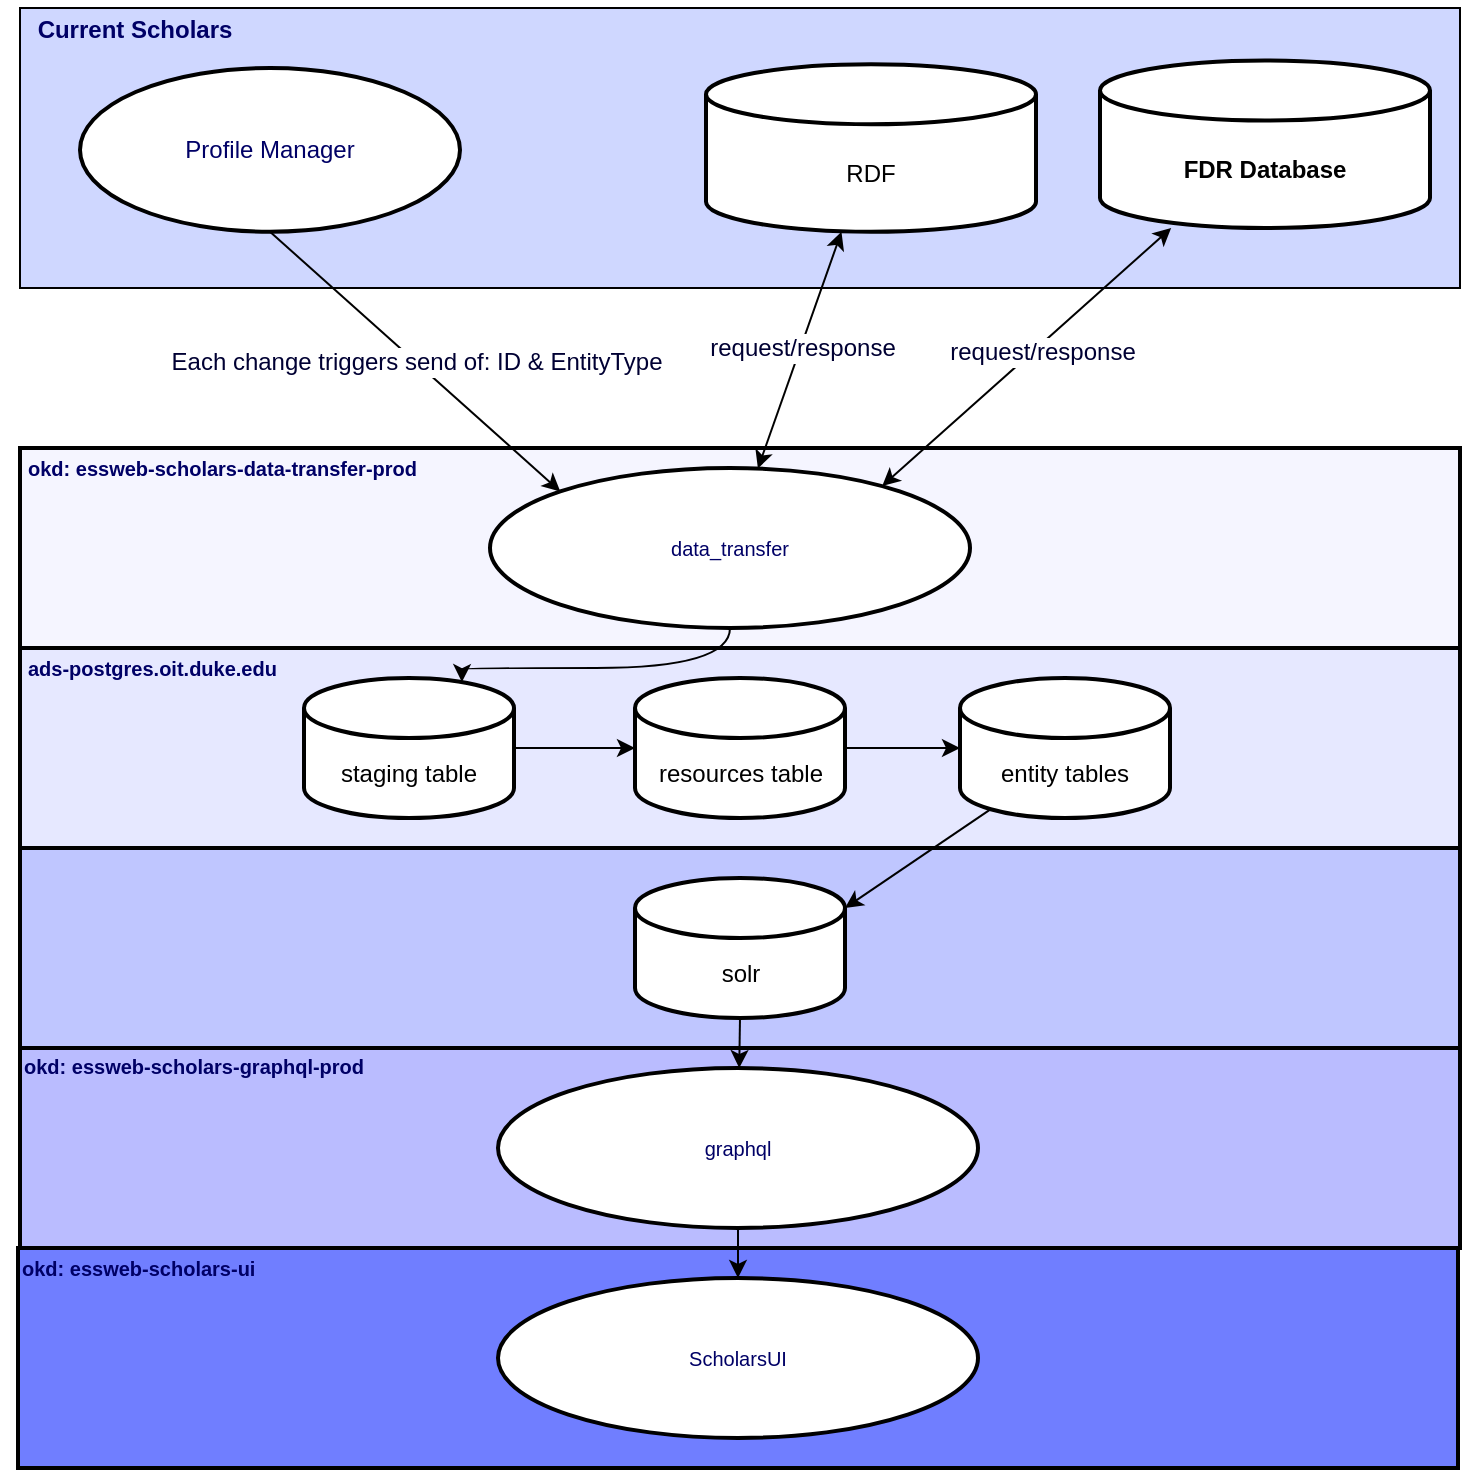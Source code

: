 <mxfile version="17.1.0" type="github">
  <diagram id="_bXTvB_eD-3HRddHqAqS" name="Page-1">
    <mxGraphModel dx="1628" dy="1767" grid="1" gridSize="10" guides="1" tooltips="1" connect="1" arrows="1" fold="1" page="1" pageScale="1" pageWidth="850" pageHeight="1100" math="0" shadow="0">
      <root>
        <mxCell id="0" />
        <mxCell id="1" parent="0" />
        <mxCell id="zIdspVR7MPh4aW7Ltfgc-5" value="" style="whiteSpace=wrap;html=1;rounded=0;labelBackgroundColor=none;labelBorderColor=none;fontFamily=Helvetica;fontSize=10;fontColor=#000066;strokeWidth=2;fillColor=#F5F5FF;" vertex="1" parent="1">
          <mxGeometry y="220" width="720" height="100" as="geometry" />
        </mxCell>
        <mxCell id="zIdspVR7MPh4aW7Ltfgc-7" value="&lt;div&gt;data_transfer&lt;/div&gt;" style="ellipse;whiteSpace=wrap;html=1;rounded=0;labelBackgroundColor=#FFFFFF;labelBorderColor=none;fontFamily=Helvetica;fontSize=10;fontColor=#000066;strokeWidth=2;fillColor=#FFFFFF;" vertex="1" parent="1">
          <mxGeometry x="235" y="230" width="240" height="80" as="geometry" />
        </mxCell>
        <mxCell id="zIdspVR7MPh4aW7Ltfgc-9" value="" style="whiteSpace=wrap;html=1;rounded=0;labelBackgroundColor=none;labelBorderColor=none;fontFamily=Helvetica;fontSize=10;fontColor=#000066;strokeWidth=2;fillColor=#E6E8FF;" vertex="1" parent="1">
          <mxGeometry y="320" width="720" height="100" as="geometry" />
        </mxCell>
        <mxCell id="zIdspVR7MPh4aW7Ltfgc-10" value="" style="whiteSpace=wrap;html=1;rounded=0;labelBackgroundColor=none;labelBorderColor=none;fontFamily=Helvetica;fontSize=10;fontColor=#000066;strokeWidth=2;fillColor=#BFC6FF;" vertex="1" parent="1">
          <mxGeometry y="420" width="720" height="100" as="geometry" />
        </mxCell>
        <mxCell id="zIdspVR7MPh4aW7Ltfgc-11" value="" style="whiteSpace=wrap;html=1;rounded=0;labelBackgroundColor=none;labelBorderColor=none;fontFamily=Helvetica;fontSize=10;fontColor=#000066;strokeWidth=2;fillColor=#BABCFF;" vertex="1" parent="1">
          <mxGeometry y="520" width="720" height="100" as="geometry" />
        </mxCell>
        <mxCell id="zIdspVR7MPh4aW7Ltfgc-13" value="" style="rounded=0;whiteSpace=wrap;html=1;fillColor=#CFD7FF;" vertex="1" parent="1">
          <mxGeometry width="720" height="140" as="geometry" />
        </mxCell>
        <mxCell id="zIdspVR7MPh4aW7Ltfgc-14" value="&lt;b&gt;FDR Database&lt;/b&gt;" style="shape=cylinder3;whiteSpace=wrap;html=1;boundedLbl=1;backgroundOutline=1;size=15;strokeWidth=2;" vertex="1" parent="1">
          <mxGeometry x="540" y="26.25" width="165" height="83.75" as="geometry" />
        </mxCell>
        <mxCell id="zIdspVR7MPh4aW7Ltfgc-22" value="okd: essweb-scholars-data-transfer-prod" style="text;html=1;align=left;verticalAlign=middle;resizable=0;points=[];autosize=1;strokeColor=none;fillColor=none;fontSize=10;fontStyle=1;fontColor=#000066;" vertex="1" parent="1">
          <mxGeometry x="2" y="220" width="210" height="20" as="geometry" />
        </mxCell>
        <mxCell id="zIdspVR7MPh4aW7Ltfgc-23" value="&lt;div align=&quot;left&quot;&gt;ads-postgres.oit.duke.edu&lt;/div&gt;" style="text;html=1;align=left;verticalAlign=middle;resizable=0;points=[];autosize=1;strokeColor=none;fillColor=none;fontSize=10;fontStyle=1;fontColor=#000066;" vertex="1" parent="1">
          <mxGeometry x="2" y="320" width="140" height="20" as="geometry" />
        </mxCell>
        <mxCell id="zIdspVR7MPh4aW7Ltfgc-24" value="staging table" style="shape=cylinder3;whiteSpace=wrap;html=1;boundedLbl=1;backgroundOutline=1;size=15;strokeWidth=2;" vertex="1" parent="1">
          <mxGeometry x="142" y="335" width="105" height="70" as="geometry" />
        </mxCell>
        <mxCell id="zIdspVR7MPh4aW7Ltfgc-25" value="&lt;div&gt;resources table&lt;/div&gt;" style="shape=cylinder3;whiteSpace=wrap;html=1;boundedLbl=1;backgroundOutline=1;size=15;strokeWidth=2;" vertex="1" parent="1">
          <mxGeometry x="307.5" y="335" width="105" height="70" as="geometry" />
        </mxCell>
        <mxCell id="zIdspVR7MPh4aW7Ltfgc-26" value="entity tables" style="shape=cylinder3;whiteSpace=wrap;html=1;boundedLbl=1;backgroundOutline=1;size=15;strokeWidth=2;" vertex="1" parent="1">
          <mxGeometry x="470" y="335" width="105" height="70" as="geometry" />
        </mxCell>
        <mxCell id="zIdspVR7MPh4aW7Ltfgc-27" value="" style="whiteSpace=wrap;html=1;rounded=0;labelBackgroundColor=none;labelBorderColor=none;fontFamily=Helvetica;fontSize=10;fontColor=#000066;strokeWidth=2;fillColor=#707EFF;" vertex="1" parent="1">
          <mxGeometry x="-1" y="620" width="720" height="110" as="geometry" />
        </mxCell>
        <mxCell id="zIdspVR7MPh4aW7Ltfgc-28" value="ScholarsUI" style="ellipse;whiteSpace=wrap;html=1;rounded=0;labelBackgroundColor=none;labelBorderColor=none;fontFamily=Helvetica;fontSize=10;fontColor=#000066;strokeWidth=2;fillColor=#FFFFFF;" vertex="1" parent="1">
          <mxGeometry x="239" y="635" width="240" height="80" as="geometry" />
        </mxCell>
        <mxCell id="zIdspVR7MPh4aW7Ltfgc-29" value="okd: essweb-scholars-ui" style="text;html=1;align=left;verticalAlign=middle;resizable=0;points=[];autosize=1;strokeColor=none;fillColor=none;fontSize=10;fontStyle=1;fontColor=#000066;" vertex="1" parent="1">
          <mxGeometry x="-1" y="620" width="130" height="20" as="geometry" />
        </mxCell>
        <mxCell id="zIdspVR7MPh4aW7Ltfgc-33" style="edgeStyle=orthogonalEdgeStyle;curved=1;rounded=0;orthogonalLoop=1;jettySize=auto;html=1;fontFamily=Helvetica;fontSize=10;fontColor=#000066;entryX=0.752;entryY=0.029;entryDx=0;entryDy=0;entryPerimeter=0;" edge="1" parent="1" source="zIdspVR7MPh4aW7Ltfgc-7" target="zIdspVR7MPh4aW7Ltfgc-24">
          <mxGeometry relative="1" as="geometry" />
        </mxCell>
        <mxCell id="zIdspVR7MPh4aW7Ltfgc-34" value="" style="endArrow=classic;html=1;rounded=0;fontFamily=Helvetica;fontSize=10;fontColor=#000066;curved=1;exitX=1;exitY=0.5;exitDx=0;exitDy=0;exitPerimeter=0;" edge="1" parent="1" source="zIdspVR7MPh4aW7Ltfgc-24" target="zIdspVR7MPh4aW7Ltfgc-25">
          <mxGeometry width="50" height="50" relative="1" as="geometry">
            <mxPoint x="330" y="260" as="sourcePoint" />
            <mxPoint x="380" y="210" as="targetPoint" />
          </mxGeometry>
        </mxCell>
        <mxCell id="zIdspVR7MPh4aW7Ltfgc-36" value="" style="endArrow=classic;html=1;rounded=0;fontFamily=Helvetica;fontSize=10;fontColor=#000066;curved=1;exitX=1;exitY=0.5;exitDx=0;exitDy=0;exitPerimeter=0;entryX=0;entryY=0.5;entryDx=0;entryDy=0;entryPerimeter=0;" edge="1" parent="1" source="zIdspVR7MPh4aW7Ltfgc-25" target="zIdspVR7MPh4aW7Ltfgc-26">
          <mxGeometry width="50" height="50" relative="1" as="geometry">
            <mxPoint x="330" y="260" as="sourcePoint" />
            <mxPoint x="380" y="210" as="targetPoint" />
          </mxGeometry>
        </mxCell>
        <mxCell id="zIdspVR7MPh4aW7Ltfgc-37" value="" style="endArrow=classic;html=1;rounded=0;fontFamily=Helvetica;fontSize=10;fontColor=#000066;curved=1;exitX=0.145;exitY=1;exitDx=0;exitDy=-4.35;exitPerimeter=0;entryX=1;entryY=0;entryDx=0;entryDy=15;entryPerimeter=0;" edge="1" parent="1" source="zIdspVR7MPh4aW7Ltfgc-26" target="zIdspVR7MPh4aW7Ltfgc-38">
          <mxGeometry width="50" height="50" relative="1" as="geometry">
            <mxPoint x="330" y="260" as="sourcePoint" />
            <mxPoint x="380" y="210" as="targetPoint" />
          </mxGeometry>
        </mxCell>
        <mxCell id="zIdspVR7MPh4aW7Ltfgc-38" value="solr" style="shape=cylinder3;whiteSpace=wrap;html=1;boundedLbl=1;backgroundOutline=1;size=15;strokeWidth=2;" vertex="1" parent="1">
          <mxGeometry x="307.5" y="435" width="105" height="70" as="geometry" />
        </mxCell>
        <mxCell id="zIdspVR7MPh4aW7Ltfgc-39" value="okd: essweb-scholars-graphql-prod" style="text;html=1;align=left;verticalAlign=middle;resizable=0;points=[];autosize=1;strokeColor=none;fillColor=none;fontSize=10;fontStyle=1;fontColor=#000066;" vertex="1" parent="1">
          <mxGeometry y="519" width="190" height="20" as="geometry" />
        </mxCell>
        <mxCell id="zIdspVR7MPh4aW7Ltfgc-40" value="&lt;font style=&quot;font-size: 12px&quot;&gt;&lt;b&gt;Current Scholars&lt;/b&gt;&lt;/font&gt;" style="text;html=1;strokeColor=none;fillColor=none;align=center;verticalAlign=middle;whiteSpace=wrap;rounded=0;labelBackgroundColor=none;labelBorderColor=none;fontFamily=Helvetica;fontSize=10;fontColor=#000066;" vertex="1" parent="1">
          <mxGeometry x="-10" y="-3.75" width="135" height="30" as="geometry" />
        </mxCell>
        <mxCell id="zIdspVR7MPh4aW7Ltfgc-41" value="graphql" style="ellipse;whiteSpace=wrap;html=1;rounded=0;labelBackgroundColor=none;labelBorderColor=none;fontFamily=Helvetica;fontSize=10;fontColor=#000066;strokeWidth=2;fillColor=#FFFFFF;" vertex="1" parent="1">
          <mxGeometry x="239" y="530" width="240" height="80" as="geometry" />
        </mxCell>
        <mxCell id="zIdspVR7MPh4aW7Ltfgc-44" value="" style="endArrow=classic;html=1;rounded=0;fontFamily=Helvetica;fontSize=12;fontColor=#000066;curved=1;exitX=0.5;exitY=1;exitDx=0;exitDy=0;" edge="1" parent="1" source="zIdspVR7MPh4aW7Ltfgc-41" target="zIdspVR7MPh4aW7Ltfgc-28">
          <mxGeometry width="50" height="50" relative="1" as="geometry">
            <mxPoint x="330" y="480" as="sourcePoint" />
            <mxPoint x="380" y="430" as="targetPoint" />
          </mxGeometry>
        </mxCell>
        <mxCell id="zIdspVR7MPh4aW7Ltfgc-45" value="Profile Manager" style="ellipse;whiteSpace=wrap;html=1;rounded=0;labelBackgroundColor=none;labelBorderColor=none;fontFamily=Helvetica;fontSize=12;fontColor=#000066;strokeWidth=2;fillColor=#FFFFFF;" vertex="1" parent="1">
          <mxGeometry x="30" y="30.01" width="190" height="81.87" as="geometry" />
        </mxCell>
        <mxCell id="zIdspVR7MPh4aW7Ltfgc-46" value="RDF" style="shape=cylinder3;whiteSpace=wrap;html=1;boundedLbl=1;backgroundOutline=1;size=15;strokeWidth=2;" vertex="1" parent="1">
          <mxGeometry x="343" y="28.13" width="165" height="83.75" as="geometry" />
        </mxCell>
        <mxCell id="zIdspVR7MPh4aW7Ltfgc-47" value="&lt;font color=&quot;#000033&quot;&gt;&lt;font color=&quot;#000033&quot;&gt; Each change triggers send of: &lt;/font&gt;ID &amp;amp; EntityType&lt;/font&gt;" style="endArrow=classic;html=1;rounded=0;fontFamily=Helvetica;fontSize=12;fontColor=#000066;curved=1;exitX=0.5;exitY=1;exitDx=0;exitDy=0;entryX=0;entryY=0;entryDx=0;entryDy=0;" edge="1" parent="1" source="zIdspVR7MPh4aW7Ltfgc-45" target="zIdspVR7MPh4aW7Ltfgc-7">
          <mxGeometry width="50" height="50" relative="1" as="geometry">
            <mxPoint x="330" y="270" as="sourcePoint" />
            <mxPoint x="380" y="220" as="targetPoint" />
          </mxGeometry>
        </mxCell>
        <mxCell id="zIdspVR7MPh4aW7Ltfgc-48" value="" style="endArrow=classic;startArrow=classic;html=1;rounded=0;fontFamily=Helvetica;fontSize=12;fontColor=#000033;curved=1;" edge="1" parent="1" source="zIdspVR7MPh4aW7Ltfgc-7" target="zIdspVR7MPh4aW7Ltfgc-46">
          <mxGeometry width="50" height="50" relative="1" as="geometry">
            <mxPoint x="330" y="270" as="sourcePoint" />
            <mxPoint x="380" y="220" as="targetPoint" />
          </mxGeometry>
        </mxCell>
        <mxCell id="zIdspVR7MPh4aW7Ltfgc-51" value="&lt;div&gt;request/response&lt;/div&gt;" style="edgeLabel;html=1;align=center;verticalAlign=middle;resizable=0;points=[];fontSize=12;fontFamily=Helvetica;fontColor=#000033;" vertex="1" connectable="0" parent="zIdspVR7MPh4aW7Ltfgc-48">
          <mxGeometry x="0.017" relative="1" as="geometry">
            <mxPoint as="offset" />
          </mxGeometry>
        </mxCell>
        <mxCell id="zIdspVR7MPh4aW7Ltfgc-50" value="" style="endArrow=classic;startArrow=classic;html=1;rounded=0;fontFamily=Helvetica;fontSize=12;fontColor=#000033;curved=1;exitX=0.817;exitY=0.113;exitDx=0;exitDy=0;exitPerimeter=0;" edge="1" parent="1" source="zIdspVR7MPh4aW7Ltfgc-7" target="zIdspVR7MPh4aW7Ltfgc-14">
          <mxGeometry width="50" height="50" relative="1" as="geometry">
            <mxPoint x="330" y="270" as="sourcePoint" />
            <mxPoint x="380" y="220" as="targetPoint" />
          </mxGeometry>
        </mxCell>
        <mxCell id="zIdspVR7MPh4aW7Ltfgc-52" value="request/response" style="edgeLabel;html=1;align=center;verticalAlign=middle;resizable=0;points=[];fontSize=12;fontFamily=Helvetica;fontColor=#000033;" vertex="1" connectable="0" parent="zIdspVR7MPh4aW7Ltfgc-50">
          <mxGeometry x="0.091" y="-2" relative="1" as="geometry">
            <mxPoint y="1" as="offset" />
          </mxGeometry>
        </mxCell>
        <mxCell id="zIdspVR7MPh4aW7Ltfgc-56" value="" style="endArrow=classic;html=1;rounded=0;fontFamily=Helvetica;fontSize=12;fontColor=#000033;curved=1;exitX=0.5;exitY=1;exitDx=0;exitDy=0;exitPerimeter=0;" edge="1" parent="1" source="zIdspVR7MPh4aW7Ltfgc-38" target="zIdspVR7MPh4aW7Ltfgc-41">
          <mxGeometry width="50" height="50" relative="1" as="geometry">
            <mxPoint x="330" y="500" as="sourcePoint" />
            <mxPoint x="380" y="450" as="targetPoint" />
          </mxGeometry>
        </mxCell>
      </root>
    </mxGraphModel>
  </diagram>
</mxfile>

